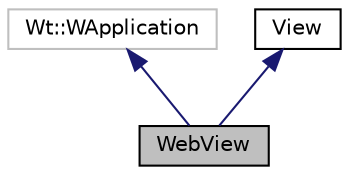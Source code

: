 digraph "WebView"
{
 // LATEX_PDF_SIZE
  edge [fontname="Helvetica",fontsize="10",labelfontname="Helvetica",labelfontsize="10"];
  node [fontname="Helvetica",fontsize="10",shape=record];
  Node1 [label="WebView",height=0.2,width=0.4,color="black", fillcolor="grey75", style="filled", fontcolor="black",tooltip="WebView class builds a GUI for users to interact with the Freshcipes recipe and stock management appl..."];
  Node2 -> Node1 [dir="back",color="midnightblue",fontsize="10",style="solid",fontname="Helvetica"];
  Node2 [label="Wt::WApplication",height=0.2,width=0.4,color="grey75", fillcolor="white", style="filled",tooltip=" "];
  Node3 -> Node1 [dir="back",color="midnightblue",fontsize="10",style="solid",fontname="Helvetica"];
  Node3 [label="View",height=0.2,width=0.4,color="black", fillcolor="white", style="filled",URL="$classView.html",tooltip="View is an abstract class meant to be inherited by derived view classes."];
}

